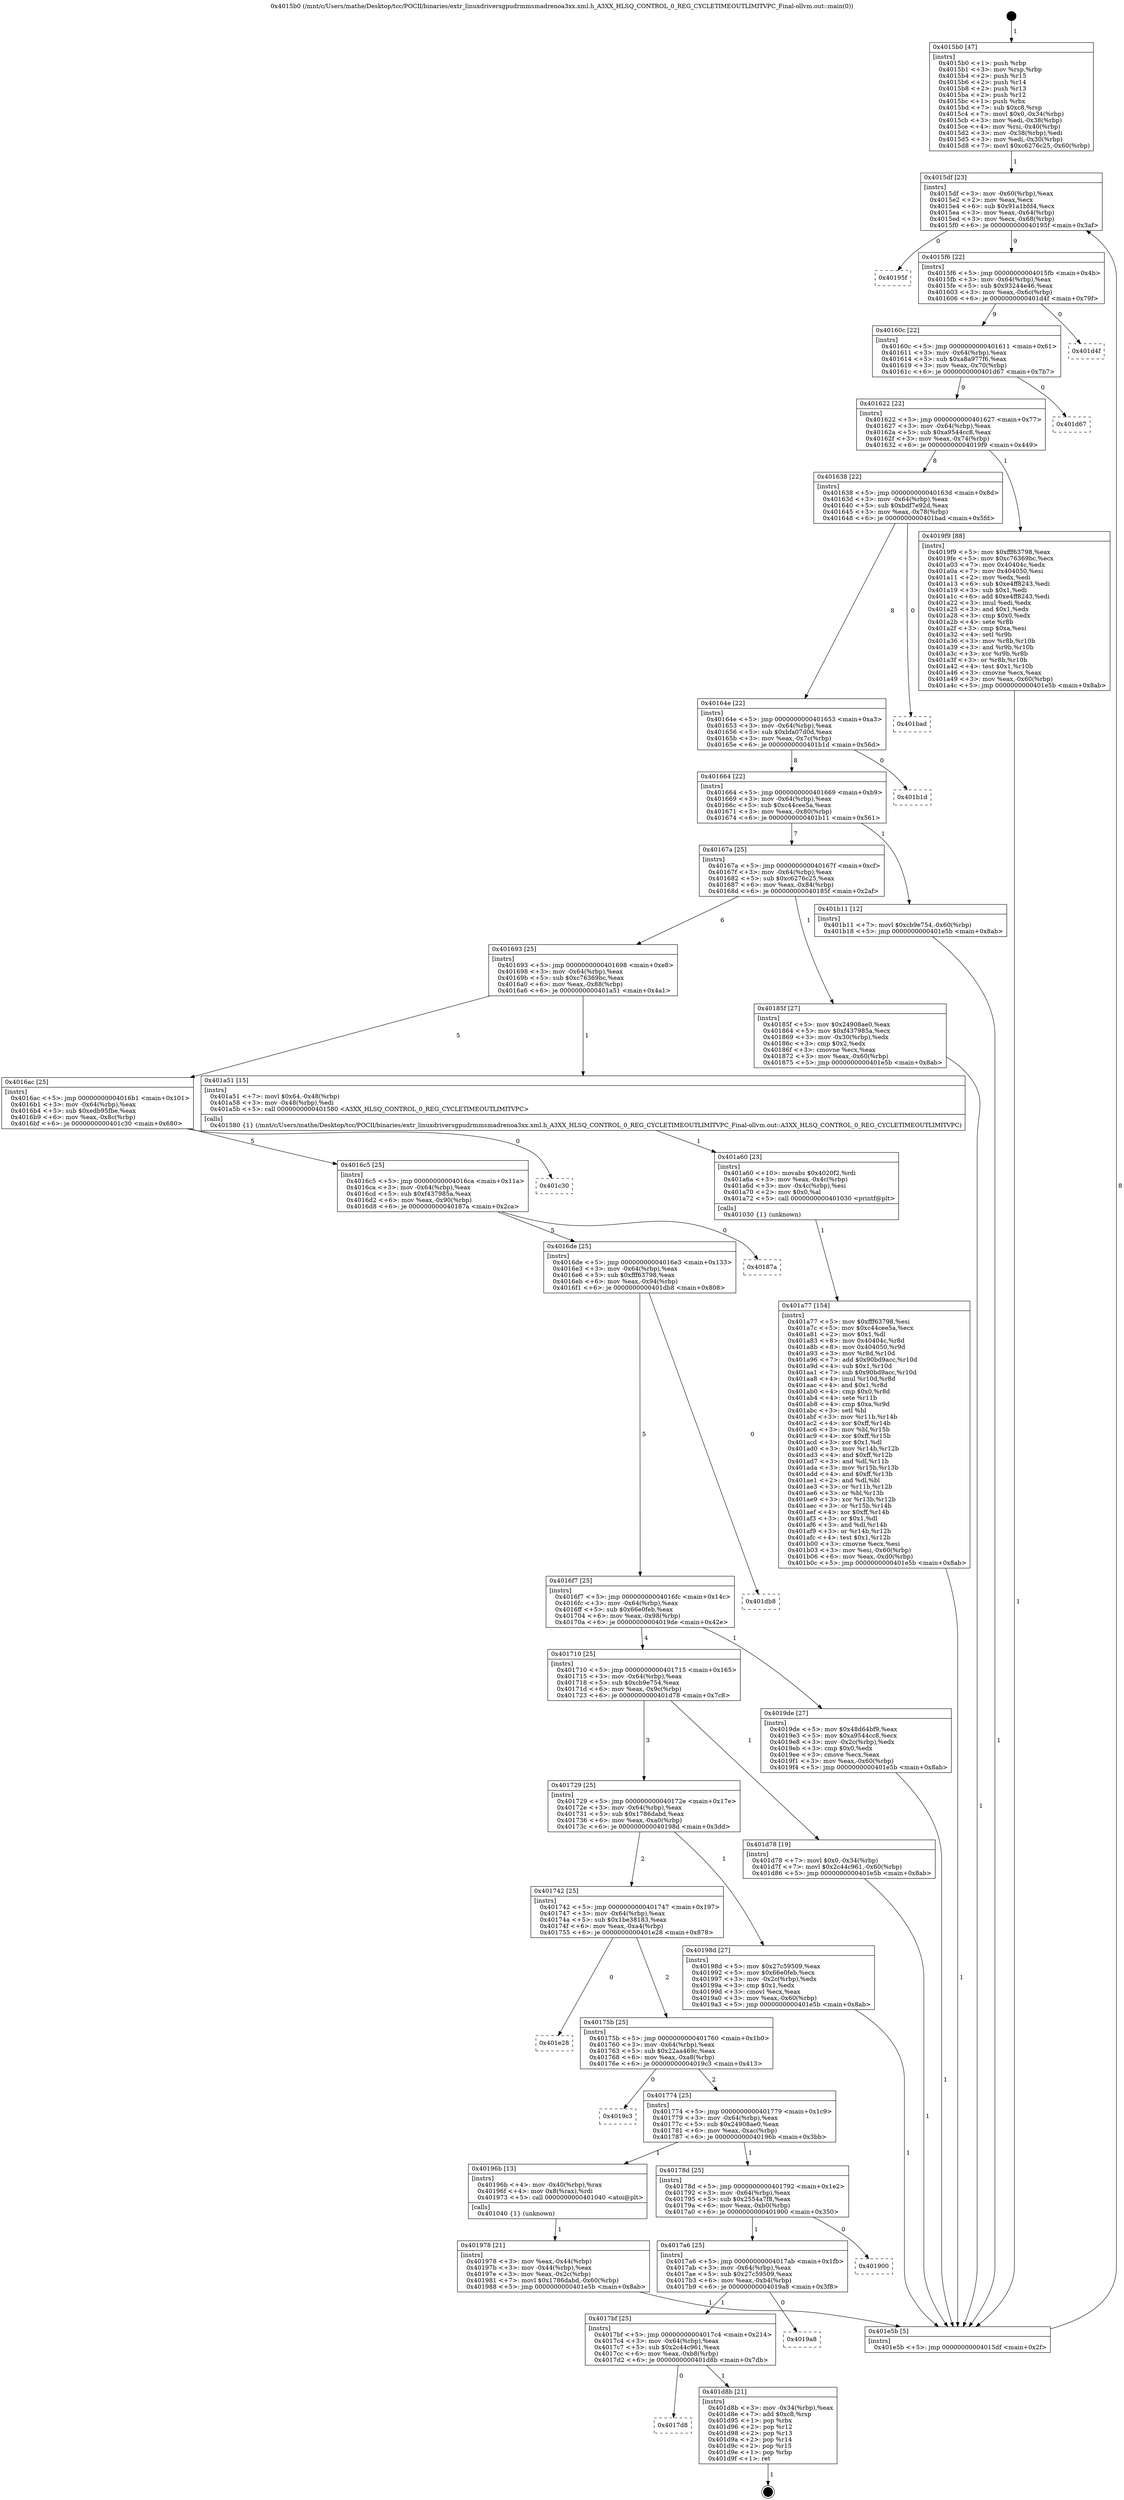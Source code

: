 digraph "0x4015b0" {
  label = "0x4015b0 (/mnt/c/Users/mathe/Desktop/tcc/POCII/binaries/extr_linuxdriversgpudrmmsmadrenoa3xx.xml.h_A3XX_HLSQ_CONTROL_0_REG_CYCLETIMEOUTLIMITVPC_Final-ollvm.out::main(0))"
  labelloc = "t"
  node[shape=record]

  Entry [label="",width=0.3,height=0.3,shape=circle,fillcolor=black,style=filled]
  "0x4015df" [label="{
     0x4015df [23]\l
     | [instrs]\l
     &nbsp;&nbsp;0x4015df \<+3\>: mov -0x60(%rbp),%eax\l
     &nbsp;&nbsp;0x4015e2 \<+2\>: mov %eax,%ecx\l
     &nbsp;&nbsp;0x4015e4 \<+6\>: sub $0x91a1bfd4,%ecx\l
     &nbsp;&nbsp;0x4015ea \<+3\>: mov %eax,-0x64(%rbp)\l
     &nbsp;&nbsp;0x4015ed \<+3\>: mov %ecx,-0x68(%rbp)\l
     &nbsp;&nbsp;0x4015f0 \<+6\>: je 000000000040195f \<main+0x3af\>\l
  }"]
  "0x40195f" [label="{
     0x40195f\l
  }", style=dashed]
  "0x4015f6" [label="{
     0x4015f6 [22]\l
     | [instrs]\l
     &nbsp;&nbsp;0x4015f6 \<+5\>: jmp 00000000004015fb \<main+0x4b\>\l
     &nbsp;&nbsp;0x4015fb \<+3\>: mov -0x64(%rbp),%eax\l
     &nbsp;&nbsp;0x4015fe \<+5\>: sub $0x93244e46,%eax\l
     &nbsp;&nbsp;0x401603 \<+3\>: mov %eax,-0x6c(%rbp)\l
     &nbsp;&nbsp;0x401606 \<+6\>: je 0000000000401d4f \<main+0x79f\>\l
  }"]
  Exit [label="",width=0.3,height=0.3,shape=circle,fillcolor=black,style=filled,peripheries=2]
  "0x401d4f" [label="{
     0x401d4f\l
  }", style=dashed]
  "0x40160c" [label="{
     0x40160c [22]\l
     | [instrs]\l
     &nbsp;&nbsp;0x40160c \<+5\>: jmp 0000000000401611 \<main+0x61\>\l
     &nbsp;&nbsp;0x401611 \<+3\>: mov -0x64(%rbp),%eax\l
     &nbsp;&nbsp;0x401614 \<+5\>: sub $0xa8a977f6,%eax\l
     &nbsp;&nbsp;0x401619 \<+3\>: mov %eax,-0x70(%rbp)\l
     &nbsp;&nbsp;0x40161c \<+6\>: je 0000000000401d67 \<main+0x7b7\>\l
  }"]
  "0x4017d8" [label="{
     0x4017d8\l
  }", style=dashed]
  "0x401d67" [label="{
     0x401d67\l
  }", style=dashed]
  "0x401622" [label="{
     0x401622 [22]\l
     | [instrs]\l
     &nbsp;&nbsp;0x401622 \<+5\>: jmp 0000000000401627 \<main+0x77\>\l
     &nbsp;&nbsp;0x401627 \<+3\>: mov -0x64(%rbp),%eax\l
     &nbsp;&nbsp;0x40162a \<+5\>: sub $0xa9544cc8,%eax\l
     &nbsp;&nbsp;0x40162f \<+3\>: mov %eax,-0x74(%rbp)\l
     &nbsp;&nbsp;0x401632 \<+6\>: je 00000000004019f9 \<main+0x449\>\l
  }"]
  "0x401d8b" [label="{
     0x401d8b [21]\l
     | [instrs]\l
     &nbsp;&nbsp;0x401d8b \<+3\>: mov -0x34(%rbp),%eax\l
     &nbsp;&nbsp;0x401d8e \<+7\>: add $0xc8,%rsp\l
     &nbsp;&nbsp;0x401d95 \<+1\>: pop %rbx\l
     &nbsp;&nbsp;0x401d96 \<+2\>: pop %r12\l
     &nbsp;&nbsp;0x401d98 \<+2\>: pop %r13\l
     &nbsp;&nbsp;0x401d9a \<+2\>: pop %r14\l
     &nbsp;&nbsp;0x401d9c \<+2\>: pop %r15\l
     &nbsp;&nbsp;0x401d9e \<+1\>: pop %rbp\l
     &nbsp;&nbsp;0x401d9f \<+1\>: ret\l
  }"]
  "0x4019f9" [label="{
     0x4019f9 [88]\l
     | [instrs]\l
     &nbsp;&nbsp;0x4019f9 \<+5\>: mov $0xfff63798,%eax\l
     &nbsp;&nbsp;0x4019fe \<+5\>: mov $0xc76369bc,%ecx\l
     &nbsp;&nbsp;0x401a03 \<+7\>: mov 0x40404c,%edx\l
     &nbsp;&nbsp;0x401a0a \<+7\>: mov 0x404050,%esi\l
     &nbsp;&nbsp;0x401a11 \<+2\>: mov %edx,%edi\l
     &nbsp;&nbsp;0x401a13 \<+6\>: sub $0xe4ff8243,%edi\l
     &nbsp;&nbsp;0x401a19 \<+3\>: sub $0x1,%edi\l
     &nbsp;&nbsp;0x401a1c \<+6\>: add $0xe4ff8243,%edi\l
     &nbsp;&nbsp;0x401a22 \<+3\>: imul %edi,%edx\l
     &nbsp;&nbsp;0x401a25 \<+3\>: and $0x1,%edx\l
     &nbsp;&nbsp;0x401a28 \<+3\>: cmp $0x0,%edx\l
     &nbsp;&nbsp;0x401a2b \<+4\>: sete %r8b\l
     &nbsp;&nbsp;0x401a2f \<+3\>: cmp $0xa,%esi\l
     &nbsp;&nbsp;0x401a32 \<+4\>: setl %r9b\l
     &nbsp;&nbsp;0x401a36 \<+3\>: mov %r8b,%r10b\l
     &nbsp;&nbsp;0x401a39 \<+3\>: and %r9b,%r10b\l
     &nbsp;&nbsp;0x401a3c \<+3\>: xor %r9b,%r8b\l
     &nbsp;&nbsp;0x401a3f \<+3\>: or %r8b,%r10b\l
     &nbsp;&nbsp;0x401a42 \<+4\>: test $0x1,%r10b\l
     &nbsp;&nbsp;0x401a46 \<+3\>: cmovne %ecx,%eax\l
     &nbsp;&nbsp;0x401a49 \<+3\>: mov %eax,-0x60(%rbp)\l
     &nbsp;&nbsp;0x401a4c \<+5\>: jmp 0000000000401e5b \<main+0x8ab\>\l
  }"]
  "0x401638" [label="{
     0x401638 [22]\l
     | [instrs]\l
     &nbsp;&nbsp;0x401638 \<+5\>: jmp 000000000040163d \<main+0x8d\>\l
     &nbsp;&nbsp;0x40163d \<+3\>: mov -0x64(%rbp),%eax\l
     &nbsp;&nbsp;0x401640 \<+5\>: sub $0xbdf7e92d,%eax\l
     &nbsp;&nbsp;0x401645 \<+3\>: mov %eax,-0x78(%rbp)\l
     &nbsp;&nbsp;0x401648 \<+6\>: je 0000000000401bad \<main+0x5fd\>\l
  }"]
  "0x4017bf" [label="{
     0x4017bf [25]\l
     | [instrs]\l
     &nbsp;&nbsp;0x4017bf \<+5\>: jmp 00000000004017c4 \<main+0x214\>\l
     &nbsp;&nbsp;0x4017c4 \<+3\>: mov -0x64(%rbp),%eax\l
     &nbsp;&nbsp;0x4017c7 \<+5\>: sub $0x2c44c961,%eax\l
     &nbsp;&nbsp;0x4017cc \<+6\>: mov %eax,-0xb8(%rbp)\l
     &nbsp;&nbsp;0x4017d2 \<+6\>: je 0000000000401d8b \<main+0x7db\>\l
  }"]
  "0x401bad" [label="{
     0x401bad\l
  }", style=dashed]
  "0x40164e" [label="{
     0x40164e [22]\l
     | [instrs]\l
     &nbsp;&nbsp;0x40164e \<+5\>: jmp 0000000000401653 \<main+0xa3\>\l
     &nbsp;&nbsp;0x401653 \<+3\>: mov -0x64(%rbp),%eax\l
     &nbsp;&nbsp;0x401656 \<+5\>: sub $0xbfa07d0d,%eax\l
     &nbsp;&nbsp;0x40165b \<+3\>: mov %eax,-0x7c(%rbp)\l
     &nbsp;&nbsp;0x40165e \<+6\>: je 0000000000401b1d \<main+0x56d\>\l
  }"]
  "0x4019a8" [label="{
     0x4019a8\l
  }", style=dashed]
  "0x401b1d" [label="{
     0x401b1d\l
  }", style=dashed]
  "0x401664" [label="{
     0x401664 [22]\l
     | [instrs]\l
     &nbsp;&nbsp;0x401664 \<+5\>: jmp 0000000000401669 \<main+0xb9\>\l
     &nbsp;&nbsp;0x401669 \<+3\>: mov -0x64(%rbp),%eax\l
     &nbsp;&nbsp;0x40166c \<+5\>: sub $0xc44cee5a,%eax\l
     &nbsp;&nbsp;0x401671 \<+3\>: mov %eax,-0x80(%rbp)\l
     &nbsp;&nbsp;0x401674 \<+6\>: je 0000000000401b11 \<main+0x561\>\l
  }"]
  "0x4017a6" [label="{
     0x4017a6 [25]\l
     | [instrs]\l
     &nbsp;&nbsp;0x4017a6 \<+5\>: jmp 00000000004017ab \<main+0x1fb\>\l
     &nbsp;&nbsp;0x4017ab \<+3\>: mov -0x64(%rbp),%eax\l
     &nbsp;&nbsp;0x4017ae \<+5\>: sub $0x27c59509,%eax\l
     &nbsp;&nbsp;0x4017b3 \<+6\>: mov %eax,-0xb4(%rbp)\l
     &nbsp;&nbsp;0x4017b9 \<+6\>: je 00000000004019a8 \<main+0x3f8\>\l
  }"]
  "0x401b11" [label="{
     0x401b11 [12]\l
     | [instrs]\l
     &nbsp;&nbsp;0x401b11 \<+7\>: movl $0xcb9e754,-0x60(%rbp)\l
     &nbsp;&nbsp;0x401b18 \<+5\>: jmp 0000000000401e5b \<main+0x8ab\>\l
  }"]
  "0x40167a" [label="{
     0x40167a [25]\l
     | [instrs]\l
     &nbsp;&nbsp;0x40167a \<+5\>: jmp 000000000040167f \<main+0xcf\>\l
     &nbsp;&nbsp;0x40167f \<+3\>: mov -0x64(%rbp),%eax\l
     &nbsp;&nbsp;0x401682 \<+5\>: sub $0xc6276c25,%eax\l
     &nbsp;&nbsp;0x401687 \<+6\>: mov %eax,-0x84(%rbp)\l
     &nbsp;&nbsp;0x40168d \<+6\>: je 000000000040185f \<main+0x2af\>\l
  }"]
  "0x401900" [label="{
     0x401900\l
  }", style=dashed]
  "0x40185f" [label="{
     0x40185f [27]\l
     | [instrs]\l
     &nbsp;&nbsp;0x40185f \<+5\>: mov $0x24908ae0,%eax\l
     &nbsp;&nbsp;0x401864 \<+5\>: mov $0xf437985a,%ecx\l
     &nbsp;&nbsp;0x401869 \<+3\>: mov -0x30(%rbp),%edx\l
     &nbsp;&nbsp;0x40186c \<+3\>: cmp $0x2,%edx\l
     &nbsp;&nbsp;0x40186f \<+3\>: cmovne %ecx,%eax\l
     &nbsp;&nbsp;0x401872 \<+3\>: mov %eax,-0x60(%rbp)\l
     &nbsp;&nbsp;0x401875 \<+5\>: jmp 0000000000401e5b \<main+0x8ab\>\l
  }"]
  "0x401693" [label="{
     0x401693 [25]\l
     | [instrs]\l
     &nbsp;&nbsp;0x401693 \<+5\>: jmp 0000000000401698 \<main+0xe8\>\l
     &nbsp;&nbsp;0x401698 \<+3\>: mov -0x64(%rbp),%eax\l
     &nbsp;&nbsp;0x40169b \<+5\>: sub $0xc76369bc,%eax\l
     &nbsp;&nbsp;0x4016a0 \<+6\>: mov %eax,-0x88(%rbp)\l
     &nbsp;&nbsp;0x4016a6 \<+6\>: je 0000000000401a51 \<main+0x4a1\>\l
  }"]
  "0x401e5b" [label="{
     0x401e5b [5]\l
     | [instrs]\l
     &nbsp;&nbsp;0x401e5b \<+5\>: jmp 00000000004015df \<main+0x2f\>\l
  }"]
  "0x4015b0" [label="{
     0x4015b0 [47]\l
     | [instrs]\l
     &nbsp;&nbsp;0x4015b0 \<+1\>: push %rbp\l
     &nbsp;&nbsp;0x4015b1 \<+3\>: mov %rsp,%rbp\l
     &nbsp;&nbsp;0x4015b4 \<+2\>: push %r15\l
     &nbsp;&nbsp;0x4015b6 \<+2\>: push %r14\l
     &nbsp;&nbsp;0x4015b8 \<+2\>: push %r13\l
     &nbsp;&nbsp;0x4015ba \<+2\>: push %r12\l
     &nbsp;&nbsp;0x4015bc \<+1\>: push %rbx\l
     &nbsp;&nbsp;0x4015bd \<+7\>: sub $0xc8,%rsp\l
     &nbsp;&nbsp;0x4015c4 \<+7\>: movl $0x0,-0x34(%rbp)\l
     &nbsp;&nbsp;0x4015cb \<+3\>: mov %edi,-0x38(%rbp)\l
     &nbsp;&nbsp;0x4015ce \<+4\>: mov %rsi,-0x40(%rbp)\l
     &nbsp;&nbsp;0x4015d2 \<+3\>: mov -0x38(%rbp),%edi\l
     &nbsp;&nbsp;0x4015d5 \<+3\>: mov %edi,-0x30(%rbp)\l
     &nbsp;&nbsp;0x4015d8 \<+7\>: movl $0xc6276c25,-0x60(%rbp)\l
  }"]
  "0x401a77" [label="{
     0x401a77 [154]\l
     | [instrs]\l
     &nbsp;&nbsp;0x401a77 \<+5\>: mov $0xfff63798,%esi\l
     &nbsp;&nbsp;0x401a7c \<+5\>: mov $0xc44cee5a,%ecx\l
     &nbsp;&nbsp;0x401a81 \<+2\>: mov $0x1,%dl\l
     &nbsp;&nbsp;0x401a83 \<+8\>: mov 0x40404c,%r8d\l
     &nbsp;&nbsp;0x401a8b \<+8\>: mov 0x404050,%r9d\l
     &nbsp;&nbsp;0x401a93 \<+3\>: mov %r8d,%r10d\l
     &nbsp;&nbsp;0x401a96 \<+7\>: add $0x90bd9acc,%r10d\l
     &nbsp;&nbsp;0x401a9d \<+4\>: sub $0x1,%r10d\l
     &nbsp;&nbsp;0x401aa1 \<+7\>: sub $0x90bd9acc,%r10d\l
     &nbsp;&nbsp;0x401aa8 \<+4\>: imul %r10d,%r8d\l
     &nbsp;&nbsp;0x401aac \<+4\>: and $0x1,%r8d\l
     &nbsp;&nbsp;0x401ab0 \<+4\>: cmp $0x0,%r8d\l
     &nbsp;&nbsp;0x401ab4 \<+4\>: sete %r11b\l
     &nbsp;&nbsp;0x401ab8 \<+4\>: cmp $0xa,%r9d\l
     &nbsp;&nbsp;0x401abc \<+3\>: setl %bl\l
     &nbsp;&nbsp;0x401abf \<+3\>: mov %r11b,%r14b\l
     &nbsp;&nbsp;0x401ac2 \<+4\>: xor $0xff,%r14b\l
     &nbsp;&nbsp;0x401ac6 \<+3\>: mov %bl,%r15b\l
     &nbsp;&nbsp;0x401ac9 \<+4\>: xor $0xff,%r15b\l
     &nbsp;&nbsp;0x401acd \<+3\>: xor $0x1,%dl\l
     &nbsp;&nbsp;0x401ad0 \<+3\>: mov %r14b,%r12b\l
     &nbsp;&nbsp;0x401ad3 \<+4\>: and $0xff,%r12b\l
     &nbsp;&nbsp;0x401ad7 \<+3\>: and %dl,%r11b\l
     &nbsp;&nbsp;0x401ada \<+3\>: mov %r15b,%r13b\l
     &nbsp;&nbsp;0x401add \<+4\>: and $0xff,%r13b\l
     &nbsp;&nbsp;0x401ae1 \<+2\>: and %dl,%bl\l
     &nbsp;&nbsp;0x401ae3 \<+3\>: or %r11b,%r12b\l
     &nbsp;&nbsp;0x401ae6 \<+3\>: or %bl,%r13b\l
     &nbsp;&nbsp;0x401ae9 \<+3\>: xor %r13b,%r12b\l
     &nbsp;&nbsp;0x401aec \<+3\>: or %r15b,%r14b\l
     &nbsp;&nbsp;0x401aef \<+4\>: xor $0xff,%r14b\l
     &nbsp;&nbsp;0x401af3 \<+3\>: or $0x1,%dl\l
     &nbsp;&nbsp;0x401af6 \<+3\>: and %dl,%r14b\l
     &nbsp;&nbsp;0x401af9 \<+3\>: or %r14b,%r12b\l
     &nbsp;&nbsp;0x401afc \<+4\>: test $0x1,%r12b\l
     &nbsp;&nbsp;0x401b00 \<+3\>: cmovne %ecx,%esi\l
     &nbsp;&nbsp;0x401b03 \<+3\>: mov %esi,-0x60(%rbp)\l
     &nbsp;&nbsp;0x401b06 \<+6\>: mov %eax,-0xd0(%rbp)\l
     &nbsp;&nbsp;0x401b0c \<+5\>: jmp 0000000000401e5b \<main+0x8ab\>\l
  }"]
  "0x401a51" [label="{
     0x401a51 [15]\l
     | [instrs]\l
     &nbsp;&nbsp;0x401a51 \<+7\>: movl $0x64,-0x48(%rbp)\l
     &nbsp;&nbsp;0x401a58 \<+3\>: mov -0x48(%rbp),%edi\l
     &nbsp;&nbsp;0x401a5b \<+5\>: call 0000000000401580 \<A3XX_HLSQ_CONTROL_0_REG_CYCLETIMEOUTLIMITVPC\>\l
     | [calls]\l
     &nbsp;&nbsp;0x401580 \{1\} (/mnt/c/Users/mathe/Desktop/tcc/POCII/binaries/extr_linuxdriversgpudrmmsmadrenoa3xx.xml.h_A3XX_HLSQ_CONTROL_0_REG_CYCLETIMEOUTLIMITVPC_Final-ollvm.out::A3XX_HLSQ_CONTROL_0_REG_CYCLETIMEOUTLIMITVPC)\l
  }"]
  "0x4016ac" [label="{
     0x4016ac [25]\l
     | [instrs]\l
     &nbsp;&nbsp;0x4016ac \<+5\>: jmp 00000000004016b1 \<main+0x101\>\l
     &nbsp;&nbsp;0x4016b1 \<+3\>: mov -0x64(%rbp),%eax\l
     &nbsp;&nbsp;0x4016b4 \<+5\>: sub $0xedb95fbe,%eax\l
     &nbsp;&nbsp;0x4016b9 \<+6\>: mov %eax,-0x8c(%rbp)\l
     &nbsp;&nbsp;0x4016bf \<+6\>: je 0000000000401c30 \<main+0x680\>\l
  }"]
  "0x401a60" [label="{
     0x401a60 [23]\l
     | [instrs]\l
     &nbsp;&nbsp;0x401a60 \<+10\>: movabs $0x4020f2,%rdi\l
     &nbsp;&nbsp;0x401a6a \<+3\>: mov %eax,-0x4c(%rbp)\l
     &nbsp;&nbsp;0x401a6d \<+3\>: mov -0x4c(%rbp),%esi\l
     &nbsp;&nbsp;0x401a70 \<+2\>: mov $0x0,%al\l
     &nbsp;&nbsp;0x401a72 \<+5\>: call 0000000000401030 \<printf@plt\>\l
     | [calls]\l
     &nbsp;&nbsp;0x401030 \{1\} (unknown)\l
  }"]
  "0x401c30" [label="{
     0x401c30\l
  }", style=dashed]
  "0x4016c5" [label="{
     0x4016c5 [25]\l
     | [instrs]\l
     &nbsp;&nbsp;0x4016c5 \<+5\>: jmp 00000000004016ca \<main+0x11a\>\l
     &nbsp;&nbsp;0x4016ca \<+3\>: mov -0x64(%rbp),%eax\l
     &nbsp;&nbsp;0x4016cd \<+5\>: sub $0xf437985a,%eax\l
     &nbsp;&nbsp;0x4016d2 \<+6\>: mov %eax,-0x90(%rbp)\l
     &nbsp;&nbsp;0x4016d8 \<+6\>: je 000000000040187a \<main+0x2ca\>\l
  }"]
  "0x401978" [label="{
     0x401978 [21]\l
     | [instrs]\l
     &nbsp;&nbsp;0x401978 \<+3\>: mov %eax,-0x44(%rbp)\l
     &nbsp;&nbsp;0x40197b \<+3\>: mov -0x44(%rbp),%eax\l
     &nbsp;&nbsp;0x40197e \<+3\>: mov %eax,-0x2c(%rbp)\l
     &nbsp;&nbsp;0x401981 \<+7\>: movl $0x1786dabd,-0x60(%rbp)\l
     &nbsp;&nbsp;0x401988 \<+5\>: jmp 0000000000401e5b \<main+0x8ab\>\l
  }"]
  "0x40187a" [label="{
     0x40187a\l
  }", style=dashed]
  "0x4016de" [label="{
     0x4016de [25]\l
     | [instrs]\l
     &nbsp;&nbsp;0x4016de \<+5\>: jmp 00000000004016e3 \<main+0x133\>\l
     &nbsp;&nbsp;0x4016e3 \<+3\>: mov -0x64(%rbp),%eax\l
     &nbsp;&nbsp;0x4016e6 \<+5\>: sub $0xfff63798,%eax\l
     &nbsp;&nbsp;0x4016eb \<+6\>: mov %eax,-0x94(%rbp)\l
     &nbsp;&nbsp;0x4016f1 \<+6\>: je 0000000000401db8 \<main+0x808\>\l
  }"]
  "0x40178d" [label="{
     0x40178d [25]\l
     | [instrs]\l
     &nbsp;&nbsp;0x40178d \<+5\>: jmp 0000000000401792 \<main+0x1e2\>\l
     &nbsp;&nbsp;0x401792 \<+3\>: mov -0x64(%rbp),%eax\l
     &nbsp;&nbsp;0x401795 \<+5\>: sub $0x2554a7f8,%eax\l
     &nbsp;&nbsp;0x40179a \<+6\>: mov %eax,-0xb0(%rbp)\l
     &nbsp;&nbsp;0x4017a0 \<+6\>: je 0000000000401900 \<main+0x350\>\l
  }"]
  "0x401db8" [label="{
     0x401db8\l
  }", style=dashed]
  "0x4016f7" [label="{
     0x4016f7 [25]\l
     | [instrs]\l
     &nbsp;&nbsp;0x4016f7 \<+5\>: jmp 00000000004016fc \<main+0x14c\>\l
     &nbsp;&nbsp;0x4016fc \<+3\>: mov -0x64(%rbp),%eax\l
     &nbsp;&nbsp;0x4016ff \<+5\>: sub $0x66e0feb,%eax\l
     &nbsp;&nbsp;0x401704 \<+6\>: mov %eax,-0x98(%rbp)\l
     &nbsp;&nbsp;0x40170a \<+6\>: je 00000000004019de \<main+0x42e\>\l
  }"]
  "0x40196b" [label="{
     0x40196b [13]\l
     | [instrs]\l
     &nbsp;&nbsp;0x40196b \<+4\>: mov -0x40(%rbp),%rax\l
     &nbsp;&nbsp;0x40196f \<+4\>: mov 0x8(%rax),%rdi\l
     &nbsp;&nbsp;0x401973 \<+5\>: call 0000000000401040 \<atoi@plt\>\l
     | [calls]\l
     &nbsp;&nbsp;0x401040 \{1\} (unknown)\l
  }"]
  "0x4019de" [label="{
     0x4019de [27]\l
     | [instrs]\l
     &nbsp;&nbsp;0x4019de \<+5\>: mov $0x48d64bf9,%eax\l
     &nbsp;&nbsp;0x4019e3 \<+5\>: mov $0xa9544cc8,%ecx\l
     &nbsp;&nbsp;0x4019e8 \<+3\>: mov -0x2c(%rbp),%edx\l
     &nbsp;&nbsp;0x4019eb \<+3\>: cmp $0x0,%edx\l
     &nbsp;&nbsp;0x4019ee \<+3\>: cmove %ecx,%eax\l
     &nbsp;&nbsp;0x4019f1 \<+3\>: mov %eax,-0x60(%rbp)\l
     &nbsp;&nbsp;0x4019f4 \<+5\>: jmp 0000000000401e5b \<main+0x8ab\>\l
  }"]
  "0x401710" [label="{
     0x401710 [25]\l
     | [instrs]\l
     &nbsp;&nbsp;0x401710 \<+5\>: jmp 0000000000401715 \<main+0x165\>\l
     &nbsp;&nbsp;0x401715 \<+3\>: mov -0x64(%rbp),%eax\l
     &nbsp;&nbsp;0x401718 \<+5\>: sub $0xcb9e754,%eax\l
     &nbsp;&nbsp;0x40171d \<+6\>: mov %eax,-0x9c(%rbp)\l
     &nbsp;&nbsp;0x401723 \<+6\>: je 0000000000401d78 \<main+0x7c8\>\l
  }"]
  "0x401774" [label="{
     0x401774 [25]\l
     | [instrs]\l
     &nbsp;&nbsp;0x401774 \<+5\>: jmp 0000000000401779 \<main+0x1c9\>\l
     &nbsp;&nbsp;0x401779 \<+3\>: mov -0x64(%rbp),%eax\l
     &nbsp;&nbsp;0x40177c \<+5\>: sub $0x24908ae0,%eax\l
     &nbsp;&nbsp;0x401781 \<+6\>: mov %eax,-0xac(%rbp)\l
     &nbsp;&nbsp;0x401787 \<+6\>: je 000000000040196b \<main+0x3bb\>\l
  }"]
  "0x401d78" [label="{
     0x401d78 [19]\l
     | [instrs]\l
     &nbsp;&nbsp;0x401d78 \<+7\>: movl $0x0,-0x34(%rbp)\l
     &nbsp;&nbsp;0x401d7f \<+7\>: movl $0x2c44c961,-0x60(%rbp)\l
     &nbsp;&nbsp;0x401d86 \<+5\>: jmp 0000000000401e5b \<main+0x8ab\>\l
  }"]
  "0x401729" [label="{
     0x401729 [25]\l
     | [instrs]\l
     &nbsp;&nbsp;0x401729 \<+5\>: jmp 000000000040172e \<main+0x17e\>\l
     &nbsp;&nbsp;0x40172e \<+3\>: mov -0x64(%rbp),%eax\l
     &nbsp;&nbsp;0x401731 \<+5\>: sub $0x1786dabd,%eax\l
     &nbsp;&nbsp;0x401736 \<+6\>: mov %eax,-0xa0(%rbp)\l
     &nbsp;&nbsp;0x40173c \<+6\>: je 000000000040198d \<main+0x3dd\>\l
  }"]
  "0x4019c3" [label="{
     0x4019c3\l
  }", style=dashed]
  "0x40198d" [label="{
     0x40198d [27]\l
     | [instrs]\l
     &nbsp;&nbsp;0x40198d \<+5\>: mov $0x27c59509,%eax\l
     &nbsp;&nbsp;0x401992 \<+5\>: mov $0x66e0feb,%ecx\l
     &nbsp;&nbsp;0x401997 \<+3\>: mov -0x2c(%rbp),%edx\l
     &nbsp;&nbsp;0x40199a \<+3\>: cmp $0x1,%edx\l
     &nbsp;&nbsp;0x40199d \<+3\>: cmovl %ecx,%eax\l
     &nbsp;&nbsp;0x4019a0 \<+3\>: mov %eax,-0x60(%rbp)\l
     &nbsp;&nbsp;0x4019a3 \<+5\>: jmp 0000000000401e5b \<main+0x8ab\>\l
  }"]
  "0x401742" [label="{
     0x401742 [25]\l
     | [instrs]\l
     &nbsp;&nbsp;0x401742 \<+5\>: jmp 0000000000401747 \<main+0x197\>\l
     &nbsp;&nbsp;0x401747 \<+3\>: mov -0x64(%rbp),%eax\l
     &nbsp;&nbsp;0x40174a \<+5\>: sub $0x1be38183,%eax\l
     &nbsp;&nbsp;0x40174f \<+6\>: mov %eax,-0xa4(%rbp)\l
     &nbsp;&nbsp;0x401755 \<+6\>: je 0000000000401e28 \<main+0x878\>\l
  }"]
  "0x40175b" [label="{
     0x40175b [25]\l
     | [instrs]\l
     &nbsp;&nbsp;0x40175b \<+5\>: jmp 0000000000401760 \<main+0x1b0\>\l
     &nbsp;&nbsp;0x401760 \<+3\>: mov -0x64(%rbp),%eax\l
     &nbsp;&nbsp;0x401763 \<+5\>: sub $0x22aa469c,%eax\l
     &nbsp;&nbsp;0x401768 \<+6\>: mov %eax,-0xa8(%rbp)\l
     &nbsp;&nbsp;0x40176e \<+6\>: je 00000000004019c3 \<main+0x413\>\l
  }"]
  "0x401e28" [label="{
     0x401e28\l
  }", style=dashed]
  Entry -> "0x4015b0" [label=" 1"]
  "0x4015df" -> "0x40195f" [label=" 0"]
  "0x4015df" -> "0x4015f6" [label=" 9"]
  "0x401d8b" -> Exit [label=" 1"]
  "0x4015f6" -> "0x401d4f" [label=" 0"]
  "0x4015f6" -> "0x40160c" [label=" 9"]
  "0x4017bf" -> "0x4017d8" [label=" 0"]
  "0x40160c" -> "0x401d67" [label=" 0"]
  "0x40160c" -> "0x401622" [label=" 9"]
  "0x4017bf" -> "0x401d8b" [label=" 1"]
  "0x401622" -> "0x4019f9" [label=" 1"]
  "0x401622" -> "0x401638" [label=" 8"]
  "0x4017a6" -> "0x4017bf" [label=" 1"]
  "0x401638" -> "0x401bad" [label=" 0"]
  "0x401638" -> "0x40164e" [label=" 8"]
  "0x4017a6" -> "0x4019a8" [label=" 0"]
  "0x40164e" -> "0x401b1d" [label=" 0"]
  "0x40164e" -> "0x401664" [label=" 8"]
  "0x40178d" -> "0x4017a6" [label=" 1"]
  "0x401664" -> "0x401b11" [label=" 1"]
  "0x401664" -> "0x40167a" [label=" 7"]
  "0x40178d" -> "0x401900" [label=" 0"]
  "0x40167a" -> "0x40185f" [label=" 1"]
  "0x40167a" -> "0x401693" [label=" 6"]
  "0x40185f" -> "0x401e5b" [label=" 1"]
  "0x4015b0" -> "0x4015df" [label=" 1"]
  "0x401e5b" -> "0x4015df" [label=" 8"]
  "0x401d78" -> "0x401e5b" [label=" 1"]
  "0x401693" -> "0x401a51" [label=" 1"]
  "0x401693" -> "0x4016ac" [label=" 5"]
  "0x401b11" -> "0x401e5b" [label=" 1"]
  "0x4016ac" -> "0x401c30" [label=" 0"]
  "0x4016ac" -> "0x4016c5" [label=" 5"]
  "0x401a77" -> "0x401e5b" [label=" 1"]
  "0x4016c5" -> "0x40187a" [label=" 0"]
  "0x4016c5" -> "0x4016de" [label=" 5"]
  "0x401a60" -> "0x401a77" [label=" 1"]
  "0x4016de" -> "0x401db8" [label=" 0"]
  "0x4016de" -> "0x4016f7" [label=" 5"]
  "0x401a51" -> "0x401a60" [label=" 1"]
  "0x4016f7" -> "0x4019de" [label=" 1"]
  "0x4016f7" -> "0x401710" [label=" 4"]
  "0x4019f9" -> "0x401e5b" [label=" 1"]
  "0x401710" -> "0x401d78" [label=" 1"]
  "0x401710" -> "0x401729" [label=" 3"]
  "0x40198d" -> "0x401e5b" [label=" 1"]
  "0x401729" -> "0x40198d" [label=" 1"]
  "0x401729" -> "0x401742" [label=" 2"]
  "0x401978" -> "0x401e5b" [label=" 1"]
  "0x401742" -> "0x401e28" [label=" 0"]
  "0x401742" -> "0x40175b" [label=" 2"]
  "0x40196b" -> "0x401978" [label=" 1"]
  "0x40175b" -> "0x4019c3" [label=" 0"]
  "0x40175b" -> "0x401774" [label=" 2"]
  "0x4019de" -> "0x401e5b" [label=" 1"]
  "0x401774" -> "0x40196b" [label=" 1"]
  "0x401774" -> "0x40178d" [label=" 1"]
}
